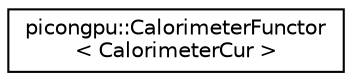 digraph "Graphical Class Hierarchy"
{
 // LATEX_PDF_SIZE
  edge [fontname="Helvetica",fontsize="10",labelfontname="Helvetica",labelfontsize="10"];
  node [fontname="Helvetica",fontsize="10",shape=record];
  rankdir="LR";
  Node0 [label="picongpu::CalorimeterFunctor\l\< CalorimeterCur \>",height=0.2,width=0.4,color="black", fillcolor="white", style="filled",URL="$structpicongpu_1_1_calorimeter_functor.html",tooltip=" "];
}
